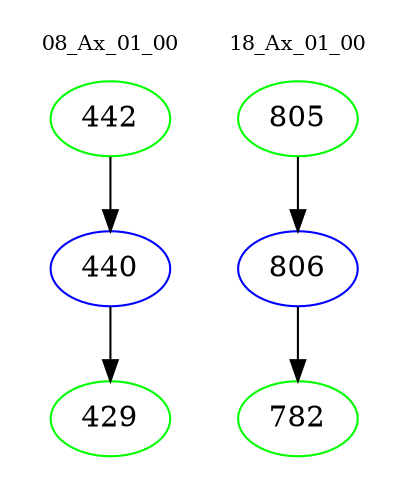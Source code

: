 digraph{
subgraph cluster_0 {
color = white
label = "08_Ax_01_00";
fontsize=10;
T0_442 [label="442", color="green"]
T0_442 -> T0_440 [color="black"]
T0_440 [label="440", color="blue"]
T0_440 -> T0_429 [color="black"]
T0_429 [label="429", color="green"]
}
subgraph cluster_1 {
color = white
label = "18_Ax_01_00";
fontsize=10;
T1_805 [label="805", color="green"]
T1_805 -> T1_806 [color="black"]
T1_806 [label="806", color="blue"]
T1_806 -> T1_782 [color="black"]
T1_782 [label="782", color="green"]
}
}
